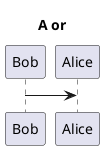 @startuml
'define A
!define B

!ifdef A
!define AorB
!else
!ifdef B
!define AorB
!endif

!endif
!ifdef AorB
title A or B
!endif

Bob-> Alice
@enduml